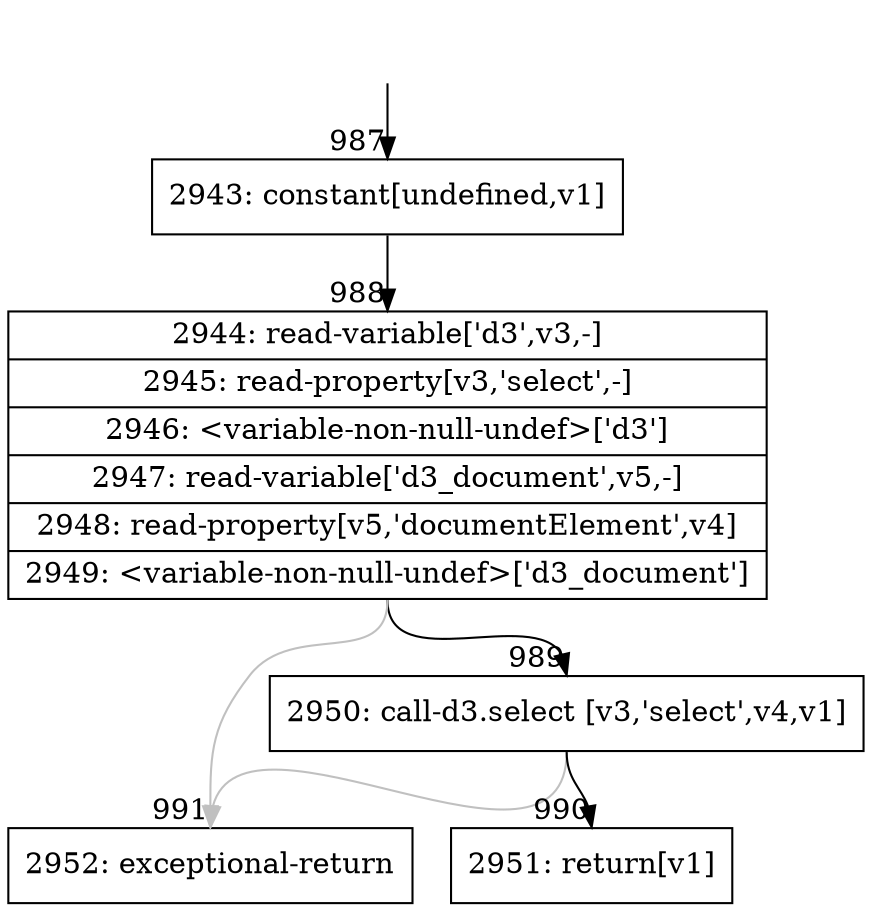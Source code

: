 digraph {
rankdir="TD"
BB_entry99[shape=none,label=""];
BB_entry99 -> BB987 [tailport=s, headport=n, headlabel="    987"]
BB987 [shape=record label="{2943: constant[undefined,v1]}" ] 
BB987 -> BB988 [tailport=s, headport=n, headlabel="      988"]
BB988 [shape=record label="{2944: read-variable['d3',v3,-]|2945: read-property[v3,'select',-]|2946: \<variable-non-null-undef\>['d3']|2947: read-variable['d3_document',v5,-]|2948: read-property[v5,'documentElement',v4]|2949: \<variable-non-null-undef\>['d3_document']}" ] 
BB988 -> BB989 [tailport=s, headport=n, headlabel="      989"]
BB988 -> BB991 [tailport=s, headport=n, color=gray, headlabel="      991"]
BB989 [shape=record label="{2950: call-d3.select [v3,'select',v4,v1]}" ] 
BB989 -> BB990 [tailport=s, headport=n, headlabel="      990"]
BB989 -> BB991 [tailport=s, headport=n, color=gray]
BB990 [shape=record label="{2951: return[v1]}" ] 
BB991 [shape=record label="{2952: exceptional-return}" ] 
//#$~ 580
}
